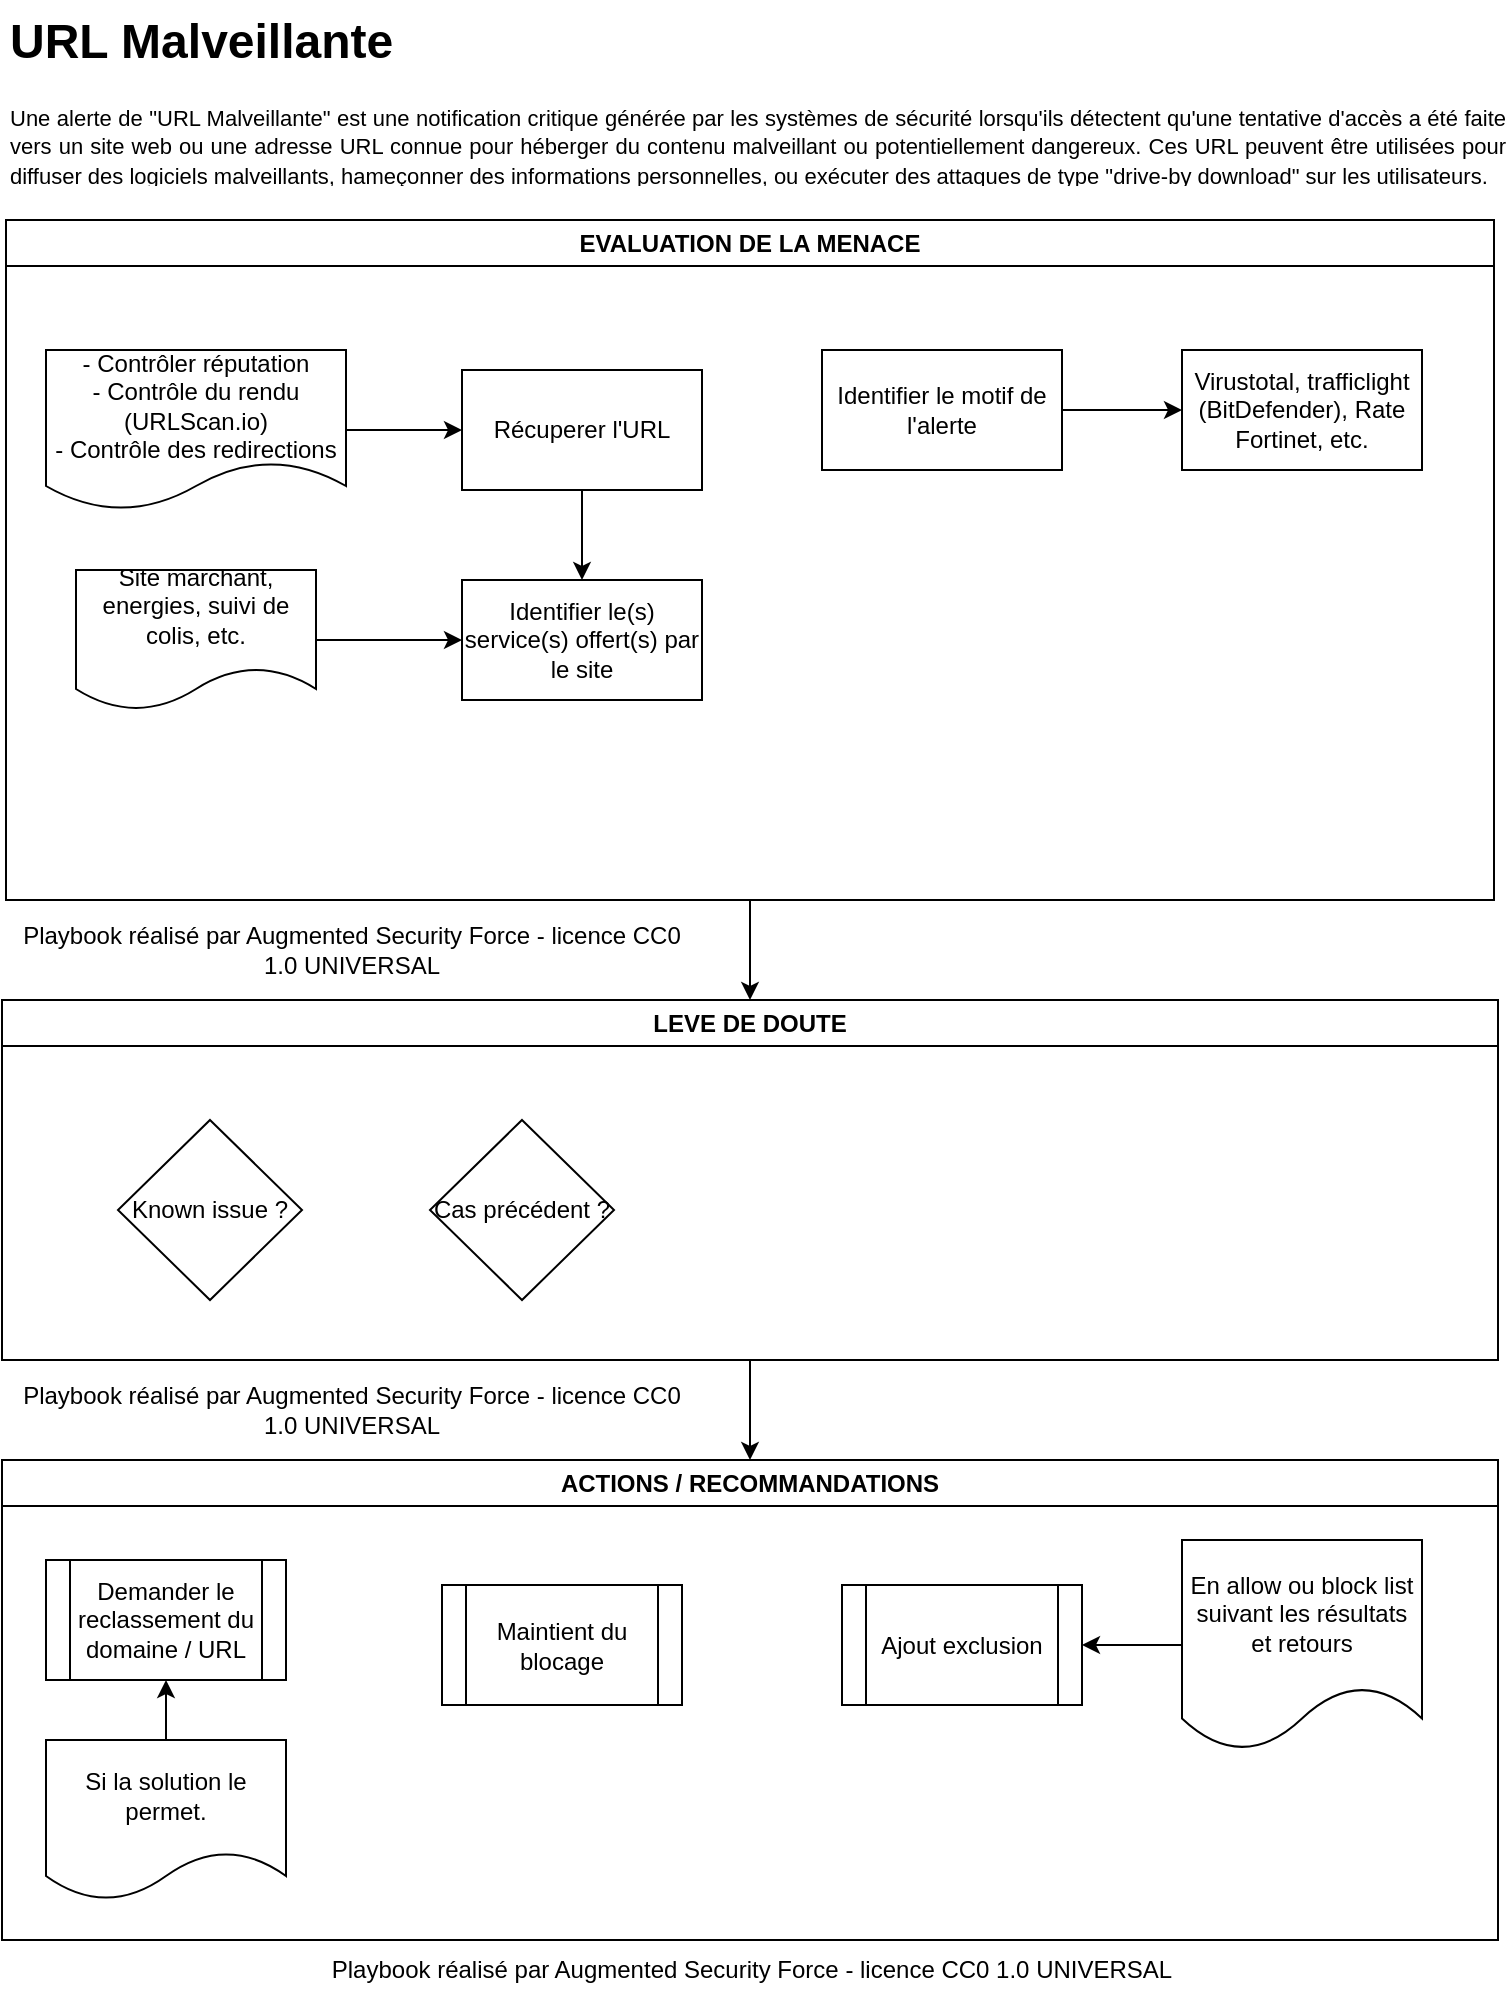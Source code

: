 <mxfile version="24.6.4" type="device">
  <diagram id="C5RBs43oDa-KdzZeNtuy" name="Page-1">
    <mxGraphModel dx="1290" dy="621" grid="1" gridSize="10" guides="1" tooltips="1" connect="1" arrows="1" fold="1" page="1" pageScale="1" pageWidth="827" pageHeight="1169" math="0" shadow="0">
      <root>
        <mxCell id="WIyWlLk6GJQsqaUBKTNV-0" />
        <mxCell id="WIyWlLk6GJQsqaUBKTNV-1" parent="WIyWlLk6GJQsqaUBKTNV-0" />
        <mxCell id="8CKF24P7JO0zsWD7J9R5-0" style="edgeStyle=orthogonalEdgeStyle;rounded=0;orthogonalLoop=1;jettySize=auto;html=1;entryX=0.5;entryY=0;entryDx=0;entryDy=0;" edge="1" parent="WIyWlLk6GJQsqaUBKTNV-1" source="8CKF24P7JO0zsWD7J9R5-1" target="8CKF24P7JO0zsWD7J9R5-18">
          <mxGeometry relative="1" as="geometry" />
        </mxCell>
        <mxCell id="8CKF24P7JO0zsWD7J9R5-1" value="EVALUATION DE LA MENACE" style="swimlane;whiteSpace=wrap;html=1;" vertex="1" parent="WIyWlLk6GJQsqaUBKTNV-1">
          <mxGeometry x="42" y="140" width="744" height="340" as="geometry">
            <mxRectangle x="42" y="140" width="210" height="30" as="alternateBounds" />
          </mxGeometry>
        </mxCell>
        <mxCell id="8CKF24P7JO0zsWD7J9R5-2" value="- Contrôler réputation&lt;br&gt;- Contrôle du rendu (URLScan.io)&lt;div&gt;- Contrôle des redirections&lt;/div&gt;" style="shape=document;whiteSpace=wrap;html=1;boundedLbl=1;" vertex="1" parent="8CKF24P7JO0zsWD7J9R5-1">
          <mxGeometry x="20" y="65" width="150" height="80" as="geometry" />
        </mxCell>
        <mxCell id="8CKF24P7JO0zsWD7J9R5-3" value="Site marchant, energies, suivi de colis, etc.&lt;strong&gt;&lt;br&gt;&lt;br&gt;&lt;/strong&gt;" style="shape=document;whiteSpace=wrap;html=1;boundedLbl=1;" vertex="1" parent="8CKF24P7JO0zsWD7J9R5-1">
          <mxGeometry x="35" y="175" width="120" height="70" as="geometry" />
        </mxCell>
        <mxCell id="8CKF24P7JO0zsWD7J9R5-6" value="Identifier le(s) service(s) offert(s) par le site" style="rounded=0;whiteSpace=wrap;html=1;" vertex="1" parent="8CKF24P7JO0zsWD7J9R5-1">
          <mxGeometry x="228" y="180" width="120" height="60" as="geometry" />
        </mxCell>
        <mxCell id="8CKF24P7JO0zsWD7J9R5-7" style="edgeStyle=orthogonalEdgeStyle;rounded=0;orthogonalLoop=1;jettySize=auto;html=1;entryX=0;entryY=0.5;entryDx=0;entryDy=0;" edge="1" parent="8CKF24P7JO0zsWD7J9R5-1" source="8CKF24P7JO0zsWD7J9R5-3" target="8CKF24P7JO0zsWD7J9R5-6">
          <mxGeometry relative="1" as="geometry" />
        </mxCell>
        <mxCell id="8CKF24P7JO0zsWD7J9R5-37" value="" style="edgeStyle=orthogonalEdgeStyle;rounded=0;orthogonalLoop=1;jettySize=auto;html=1;" edge="1" parent="8CKF24P7JO0zsWD7J9R5-1" source="8CKF24P7JO0zsWD7J9R5-10" target="8CKF24P7JO0zsWD7J9R5-6">
          <mxGeometry relative="1" as="geometry" />
        </mxCell>
        <mxCell id="8CKF24P7JO0zsWD7J9R5-10" value="Récuperer l&#39;URL" style="rounded=0;whiteSpace=wrap;html=1;" vertex="1" parent="8CKF24P7JO0zsWD7J9R5-1">
          <mxGeometry x="228" y="75" width="120" height="60" as="geometry" />
        </mxCell>
        <mxCell id="8CKF24P7JO0zsWD7J9R5-11" style="edgeStyle=orthogonalEdgeStyle;rounded=0;orthogonalLoop=1;jettySize=auto;html=1;entryX=0;entryY=0.5;entryDx=0;entryDy=0;" edge="1" parent="8CKF24P7JO0zsWD7J9R5-1" source="8CKF24P7JO0zsWD7J9R5-2" target="8CKF24P7JO0zsWD7J9R5-10">
          <mxGeometry relative="1" as="geometry" />
        </mxCell>
        <mxCell id="8CKF24P7JO0zsWD7J9R5-13" value="" style="edgeStyle=orthogonalEdgeStyle;rounded=0;orthogonalLoop=1;jettySize=auto;html=1;" edge="1" parent="8CKF24P7JO0zsWD7J9R5-1" source="8CKF24P7JO0zsWD7J9R5-14" target="8CKF24P7JO0zsWD7J9R5-16">
          <mxGeometry relative="1" as="geometry" />
        </mxCell>
        <mxCell id="8CKF24P7JO0zsWD7J9R5-14" value="Identifier le motif de l&#39;alerte" style="rounded=0;whiteSpace=wrap;html=1;" vertex="1" parent="8CKF24P7JO0zsWD7J9R5-1">
          <mxGeometry x="408" y="65" width="120" height="60" as="geometry" />
        </mxCell>
        <mxCell id="8CKF24P7JO0zsWD7J9R5-16" value="Virustotal, trafficlight (BitDefender), Rate Fortinet, etc." style="rounded=0;whiteSpace=wrap;html=1;" vertex="1" parent="8CKF24P7JO0zsWD7J9R5-1">
          <mxGeometry x="588" y="65" width="120" height="60" as="geometry" />
        </mxCell>
        <mxCell id="8CKF24P7JO0zsWD7J9R5-17" style="edgeStyle=orthogonalEdgeStyle;rounded=0;orthogonalLoop=1;jettySize=auto;html=1;entryX=0.5;entryY=0;entryDx=0;entryDy=0;" edge="1" parent="WIyWlLk6GJQsqaUBKTNV-1" source="8CKF24P7JO0zsWD7J9R5-18" target="8CKF24P7JO0zsWD7J9R5-24">
          <mxGeometry relative="1" as="geometry" />
        </mxCell>
        <mxCell id="8CKF24P7JO0zsWD7J9R5-18" value="LEVE DE DOUTE" style="swimlane;whiteSpace=wrap;html=1;" vertex="1" parent="WIyWlLk6GJQsqaUBKTNV-1">
          <mxGeometry x="40" y="530" width="748" height="180" as="geometry" />
        </mxCell>
        <mxCell id="8CKF24P7JO0zsWD7J9R5-19" value="Known issue ?" style="rhombus;whiteSpace=wrap;html=1;" vertex="1" parent="8CKF24P7JO0zsWD7J9R5-18">
          <mxGeometry x="58" y="60" width="92" height="90" as="geometry" />
        </mxCell>
        <mxCell id="8CKF24P7JO0zsWD7J9R5-20" value="Cas précédent ?" style="rhombus;whiteSpace=wrap;html=1;" vertex="1" parent="8CKF24P7JO0zsWD7J9R5-18">
          <mxGeometry x="214" y="60" width="92" height="90" as="geometry" />
        </mxCell>
        <mxCell id="8CKF24P7JO0zsWD7J9R5-24" value="ACTIONS / RECOMMANDATIONS" style="swimlane;whiteSpace=wrap;html=1;" vertex="1" parent="WIyWlLk6GJQsqaUBKTNV-1">
          <mxGeometry x="40" y="760" width="748" height="240" as="geometry" />
        </mxCell>
        <mxCell id="8CKF24P7JO0zsWD7J9R5-26" value="Demander le reclassement du domaine / URL" style="shape=process;whiteSpace=wrap;html=1;backgroundOutline=1;" vertex="1" parent="8CKF24P7JO0zsWD7J9R5-24">
          <mxGeometry x="22" y="50" width="120" height="60" as="geometry" />
        </mxCell>
        <mxCell id="8CKF24P7JO0zsWD7J9R5-27" style="edgeStyle=orthogonalEdgeStyle;rounded=0;orthogonalLoop=1;jettySize=auto;html=1;entryX=0.5;entryY=1;entryDx=0;entryDy=0;" edge="1" parent="8CKF24P7JO0zsWD7J9R5-24" source="8CKF24P7JO0zsWD7J9R5-28" target="8CKF24P7JO0zsWD7J9R5-26">
          <mxGeometry relative="1" as="geometry" />
        </mxCell>
        <mxCell id="8CKF24P7JO0zsWD7J9R5-28" value="Si la solution le permet." style="shape=document;whiteSpace=wrap;html=1;boundedLbl=1;" vertex="1" parent="8CKF24P7JO0zsWD7J9R5-24">
          <mxGeometry x="22" y="140" width="120" height="80" as="geometry" />
        </mxCell>
        <mxCell id="8CKF24P7JO0zsWD7J9R5-30" value="Ajout exclusion" style="shape=process;whiteSpace=wrap;html=1;backgroundOutline=1;" vertex="1" parent="8CKF24P7JO0zsWD7J9R5-24">
          <mxGeometry x="420" y="62.5" width="120" height="60" as="geometry" />
        </mxCell>
        <mxCell id="8CKF24P7JO0zsWD7J9R5-31" style="edgeStyle=orthogonalEdgeStyle;rounded=0;orthogonalLoop=1;jettySize=auto;html=1;entryX=1;entryY=0.5;entryDx=0;entryDy=0;" edge="1" parent="8CKF24P7JO0zsWD7J9R5-24" source="8CKF24P7JO0zsWD7J9R5-32" target="8CKF24P7JO0zsWD7J9R5-30">
          <mxGeometry relative="1" as="geometry" />
        </mxCell>
        <mxCell id="8CKF24P7JO0zsWD7J9R5-32" value="En allow ou block list suivant les résultats et retours" style="shape=document;whiteSpace=wrap;html=1;boundedLbl=1;" vertex="1" parent="8CKF24P7JO0zsWD7J9R5-24">
          <mxGeometry x="590" y="40" width="120" height="105" as="geometry" />
        </mxCell>
        <mxCell id="8CKF24P7JO0zsWD7J9R5-38" value="Maintient du blocage" style="shape=process;whiteSpace=wrap;html=1;backgroundOutline=1;" vertex="1" parent="8CKF24P7JO0zsWD7J9R5-24">
          <mxGeometry x="220" y="62.5" width="120" height="60" as="geometry" />
        </mxCell>
        <mxCell id="8CKF24P7JO0zsWD7J9R5-33" value="Playbook réalisé par Augmented Security Force - licence&amp;nbsp;CC0 1.0 UNIVERSAL" style="text;html=1;align=center;verticalAlign=middle;whiteSpace=wrap;rounded=0;" vertex="1" parent="WIyWlLk6GJQsqaUBKTNV-1">
          <mxGeometry x="40" y="1000" width="750" height="30" as="geometry" />
        </mxCell>
        <mxCell id="8CKF24P7JO0zsWD7J9R5-34" value="Playbook réalisé par Augmented Security Force - licence&amp;nbsp;CC0 1.0 UNIVERSAL" style="text;html=1;align=center;verticalAlign=middle;whiteSpace=wrap;rounded=0;" vertex="1" parent="WIyWlLk6GJQsqaUBKTNV-1">
          <mxGeometry x="40" y="490" width="350" height="30" as="geometry" />
        </mxCell>
        <mxCell id="8CKF24P7JO0zsWD7J9R5-35" value="Playbook réalisé par Augmented Security Force - licence&amp;nbsp;CC0 1.0 UNIVERSAL" style="text;html=1;align=center;verticalAlign=middle;whiteSpace=wrap;rounded=0;" vertex="1" parent="WIyWlLk6GJQsqaUBKTNV-1">
          <mxGeometry x="40" y="720" width="350" height="30" as="geometry" />
        </mxCell>
        <mxCell id="8CKF24P7JO0zsWD7J9R5-36" value="&lt;h1 style=&quot;margin-top: 0px;&quot;&gt;URL Malveillante&lt;/h1&gt;&lt;p style=&quot;text-align: justify;&quot;&gt;&lt;font style=&quot;font-size: 11px;&quot;&gt;Une alerte de &quot;URL Malveillante&quot; est une notification critique générée par les systèmes de sécurité lorsqu&#39;ils détectent qu&#39;une tentative d&#39;accès a été faite vers un site web ou une adresse URL connue pour héberger du contenu malveillant ou potentiellement dangereux. Ces URL peuvent être utilisées pour diffuser des logiciels malveillants, hameçonner des informations personnelles, ou exécuter des attaques de type &quot;drive-by download&quot; sur les utilisateurs.&lt;/font&gt;&lt;/p&gt;" style="text;html=1;whiteSpace=wrap;overflow=hidden;rounded=0;" vertex="1" parent="WIyWlLk6GJQsqaUBKTNV-1">
          <mxGeometry x="42" y="30" width="750" height="90" as="geometry" />
        </mxCell>
      </root>
    </mxGraphModel>
  </diagram>
</mxfile>

